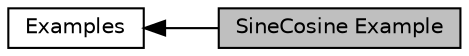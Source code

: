 digraph "SineCosine Example"
{
  edge [fontname="Helvetica",fontsize="10",labelfontname="Helvetica",labelfontsize="10"];
  node [fontname="Helvetica",fontsize="10",shape=box];
  rankdir=LR;
  Node1 [label="SineCosine Example",height=0.2,width=0.4,color="black", fillcolor="grey75", style="filled", fontcolor="black",tooltip=" "];
  Node2 [label="Examples",height=0.2,width=0.4,color="black", fillcolor="white", style="filled",URL="$group__group_examples.html",tooltip=" "];
  Node2->Node1 [shape=plaintext, dir="back", style="solid"];
}
